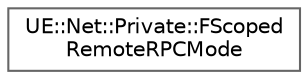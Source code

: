 digraph "Graphical Class Hierarchy"
{
 // INTERACTIVE_SVG=YES
 // LATEX_PDF_SIZE
  bgcolor="transparent";
  edge [fontname=Helvetica,fontsize=10,labelfontname=Helvetica,labelfontsize=10];
  node [fontname=Helvetica,fontsize=10,shape=box,height=0.2,width=0.4];
  rankdir="LR";
  Node0 [id="Node000000",label="UE::Net::Private::FScoped\lRemoteRPCMode",height=0.2,width=0.4,color="grey40", fillcolor="white", style="filled",URL="$d4/da5/classUE_1_1Net_1_1Private_1_1FScopedRemoteRPCMode.html",tooltip=" "];
}
